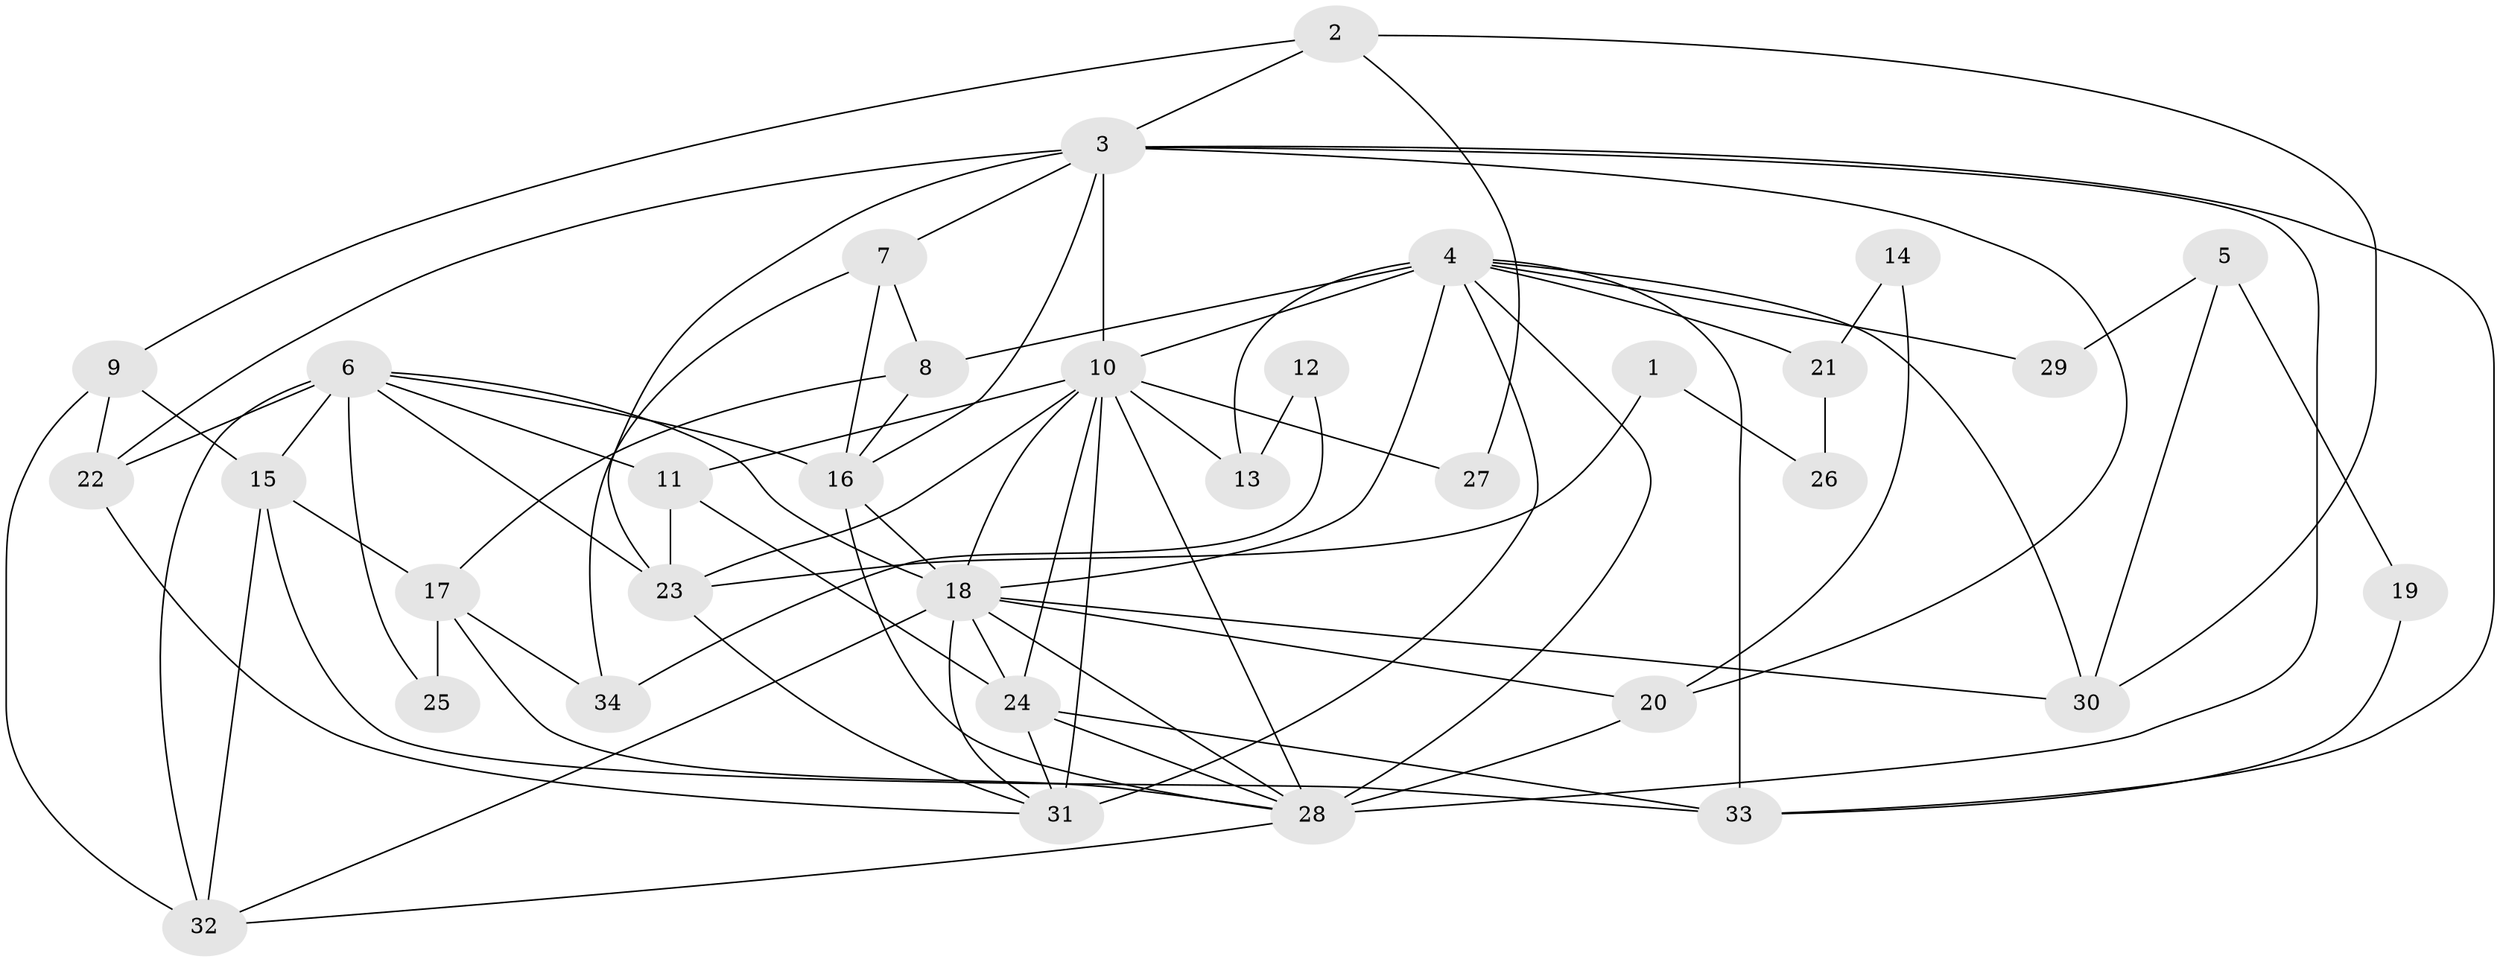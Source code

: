 // original degree distribution, {3: 0.2835820895522388, 4: 0.2835820895522388, 7: 0.04477611940298507, 5: 0.1791044776119403, 2: 0.13432835820895522, 8: 0.014925373134328358, 6: 0.04477611940298507, 10: 0.014925373134328358}
// Generated by graph-tools (version 1.1) at 2025/50/03/04/25 22:50:59]
// undirected, 34 vertices, 80 edges
graph export_dot {
  node [color=gray90,style=filled];
  1;
  2;
  3;
  4;
  5;
  6;
  7;
  8;
  9;
  10;
  11;
  12;
  13;
  14;
  15;
  16;
  17;
  18;
  19;
  20;
  21;
  22;
  23;
  24;
  25;
  26;
  27;
  28;
  29;
  30;
  31;
  32;
  33;
  34;
  1 -- 23 [weight=1.0];
  1 -- 26 [weight=1.0];
  2 -- 3 [weight=1.0];
  2 -- 9 [weight=1.0];
  2 -- 27 [weight=1.0];
  2 -- 30 [weight=1.0];
  3 -- 7 [weight=1.0];
  3 -- 10 [weight=1.0];
  3 -- 16 [weight=1.0];
  3 -- 20 [weight=1.0];
  3 -- 22 [weight=1.0];
  3 -- 23 [weight=1.0];
  3 -- 28 [weight=1.0];
  3 -- 33 [weight=1.0];
  4 -- 8 [weight=2.0];
  4 -- 10 [weight=1.0];
  4 -- 13 [weight=2.0];
  4 -- 18 [weight=2.0];
  4 -- 21 [weight=2.0];
  4 -- 28 [weight=1.0];
  4 -- 29 [weight=2.0];
  4 -- 30 [weight=1.0];
  4 -- 31 [weight=3.0];
  4 -- 33 [weight=2.0];
  5 -- 19 [weight=1.0];
  5 -- 29 [weight=1.0];
  5 -- 30 [weight=1.0];
  6 -- 11 [weight=1.0];
  6 -- 15 [weight=1.0];
  6 -- 16 [weight=1.0];
  6 -- 18 [weight=1.0];
  6 -- 22 [weight=1.0];
  6 -- 23 [weight=1.0];
  6 -- 25 [weight=2.0];
  6 -- 32 [weight=2.0];
  7 -- 8 [weight=1.0];
  7 -- 16 [weight=1.0];
  7 -- 34 [weight=1.0];
  8 -- 16 [weight=1.0];
  8 -- 17 [weight=1.0];
  9 -- 15 [weight=1.0];
  9 -- 22 [weight=1.0];
  9 -- 32 [weight=1.0];
  10 -- 11 [weight=1.0];
  10 -- 13 [weight=1.0];
  10 -- 18 [weight=1.0];
  10 -- 23 [weight=1.0];
  10 -- 24 [weight=1.0];
  10 -- 27 [weight=1.0];
  10 -- 28 [weight=1.0];
  10 -- 31 [weight=2.0];
  11 -- 23 [weight=1.0];
  11 -- 24 [weight=1.0];
  12 -- 13 [weight=1.0];
  12 -- 34 [weight=1.0];
  14 -- 20 [weight=1.0];
  14 -- 21 [weight=1.0];
  15 -- 17 [weight=1.0];
  15 -- 32 [weight=1.0];
  15 -- 33 [weight=2.0];
  16 -- 18 [weight=1.0];
  16 -- 28 [weight=1.0];
  17 -- 25 [weight=1.0];
  17 -- 28 [weight=1.0];
  17 -- 34 [weight=1.0];
  18 -- 20 [weight=1.0];
  18 -- 24 [weight=2.0];
  18 -- 28 [weight=1.0];
  18 -- 30 [weight=2.0];
  18 -- 31 [weight=1.0];
  18 -- 32 [weight=1.0];
  19 -- 33 [weight=1.0];
  20 -- 28 [weight=1.0];
  21 -- 26 [weight=1.0];
  22 -- 31 [weight=1.0];
  23 -- 31 [weight=1.0];
  24 -- 28 [weight=2.0];
  24 -- 31 [weight=2.0];
  24 -- 33 [weight=1.0];
  28 -- 32 [weight=1.0];
}
